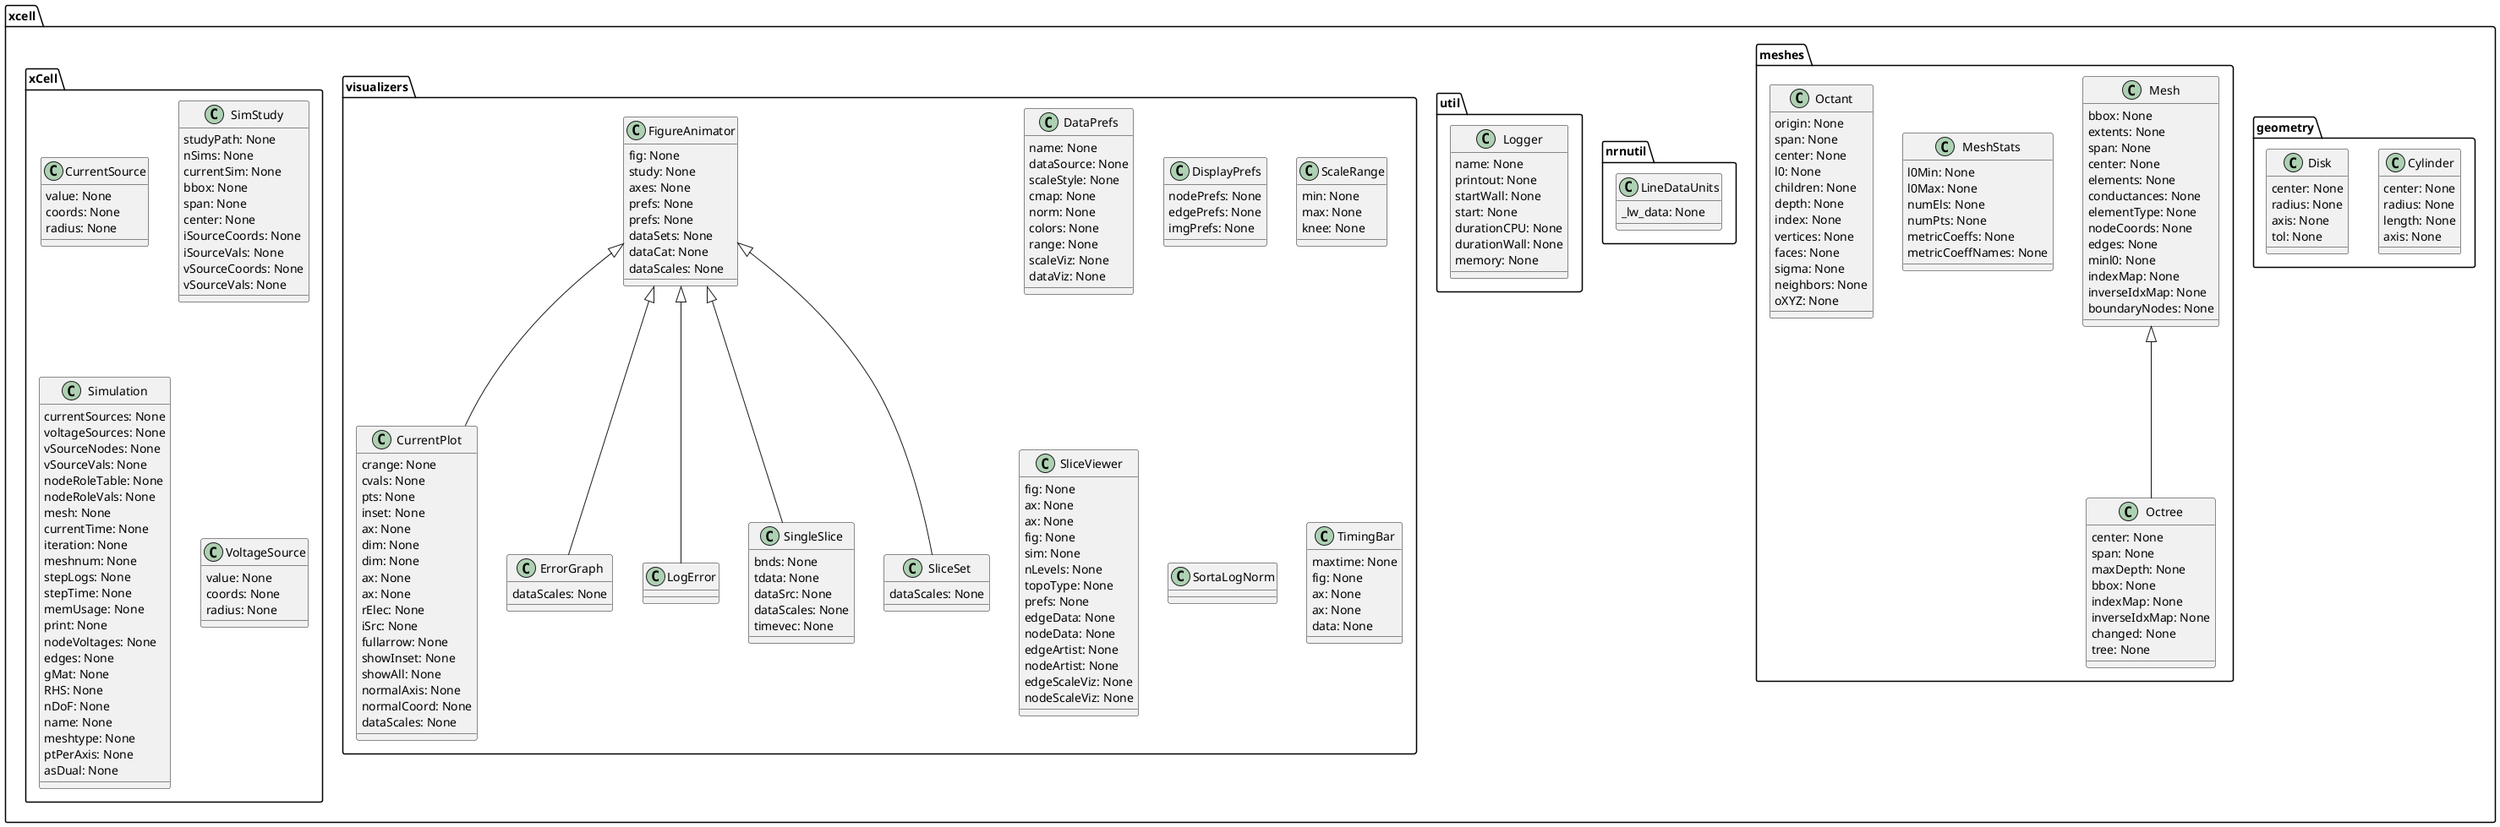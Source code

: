 @startuml
class xcell.geometry.Cylinder {
  center: None
  radius: None
  length: None
  axis: None
}
class xcell.geometry.Disk {
  center: None
  radius: None
  axis: None
  tol: None
}
class xcell.meshes.Mesh {
  bbox: None
  extents: None
  span: None
  center: None
  elements: None
  conductances: None
  elementType: None
  nodeCoords: None
  edges: None
  minl0: None
  indexMap: None
  inverseIdxMap: None
  boundaryNodes: None
}
class xcell.meshes.MeshStats {
  l0Min: None
  l0Max: None
  numEls: None
  numPts: None
  metricCoeffs: None
  metricCoeffNames: None
}
class xcell.meshes.Octant {
  origin: None
  span: None
  center: None
  l0: None
  children: None
  depth: None
  index: None
  vertices: None
  faces: None
  sigma: None
  neighbors: None
  oXYZ: None
}
class xcell.meshes.Octree {
  center: None
  span: None
  maxDepth: None
  bbox: None
  indexMap: None
  inverseIdxMap: None
  changed: None
  tree: None
}
class xcell.nrnutil.LineDataUnits {
  _lw_data: None
}
class xcell.util.Logger {
  name: None
  printout: None
  startWall: None
  start: None
  durationCPU: None
  durationWall: None
  memory: None
}
class xcell.visualizers.CurrentPlot {
  crange: None
  cvals: None
  pts: None
  inset: None
  ax: None
  dim: None
  dim: None
  ax: None
  ax: None
  rElec: None
  iSrc: None
  fullarrow: None
  showInset: None
  showAll: None
  normalAxis: None
  normalCoord: None
  dataScales: None
}
class xcell.visualizers.DataPrefs {
  name: None
  dataSource: None
  scaleStyle: None
  cmap: None
  norm: None
  colors: None
  range: None
  scaleViz: None
  dataViz: None
}
class xcell.visualizers.DisplayPrefs {
  nodePrefs: None
  edgePrefs: None
  imgPrefs: None
}
class xcell.visualizers.ErrorGraph {
  dataScales: None
}
class xcell.visualizers.FigureAnimator {
  fig: None
  study: None
  axes: None
  prefs: None
  prefs: None
  dataSets: None
  dataCat: None
  dataScales: None
}
class xcell.visualizers.LogError {
}
class xcell.visualizers.ScaleRange {
  min: None
  max: None
  knee: None
}
class xcell.visualizers.SingleSlice {
  bnds: None
  tdata: None
  dataSrc: None
  dataScales: None
  timevec: None
}
class xcell.visualizers.SliceSet {
  dataScales: None
}
class xcell.visualizers.SliceViewer {
  fig: None
  ax: None
  ax: None
  fig: None
  sim: None
  nLevels: None
  topoType: None
  prefs: None
  edgeData: None
  nodeData: None
  edgeArtist: None
  nodeArtist: None
  edgeScaleViz: None
  nodeScaleViz: None
}
class xcell.visualizers.SortaLogNorm {
}
class xcell.visualizers.TimingBar {
  maxtime: None
  fig: None
  ax: None
  ax: None
  data: None
}
class xcell.xCell.CurrentSource {
  value: None
  coords: None
  radius: None
}
class xcell.xCell.SimStudy {
  studyPath: None
  nSims: None
  currentSim: None
  bbox: None
  span: None
  center: None
  iSourceCoords: None
  iSourceVals: None
  vSourceCoords: None
  vSourceVals: None
}
class xcell.xCell.Simulation {
  currentSources: None
  voltageSources: None
  vSourceNodes: None
  vSourceVals: None
  nodeRoleTable: None
  nodeRoleVals: None
  mesh: None
  currentTime: None
  iteration: None
  meshnum: None
  stepLogs: None
  stepTime: None
  memUsage: None
  print: None
  nodeVoltages: None
  edges: None
  gMat: None
  RHS: None
  nDoF: None
  name: None
  meshtype: None
  ptPerAxis: None
  asDual: None
}
class xcell.xCell.VoltageSource {
  value: None
  coords: None
  radius: None
}
xcell.meshes.Mesh <|-- xcell.meshes.Octree
xcell.visualizers.FigureAnimator <|-- xcell.visualizers.CurrentPlot
xcell.visualizers.FigureAnimator <|-- xcell.visualizers.ErrorGraph
xcell.visualizers.FigureAnimator <|-- xcell.visualizers.LogError
xcell.visualizers.FigureAnimator <|-- xcell.visualizers.SingleSlice
xcell.visualizers.FigureAnimator <|-- xcell.visualizers.SliceSet
@enduml


